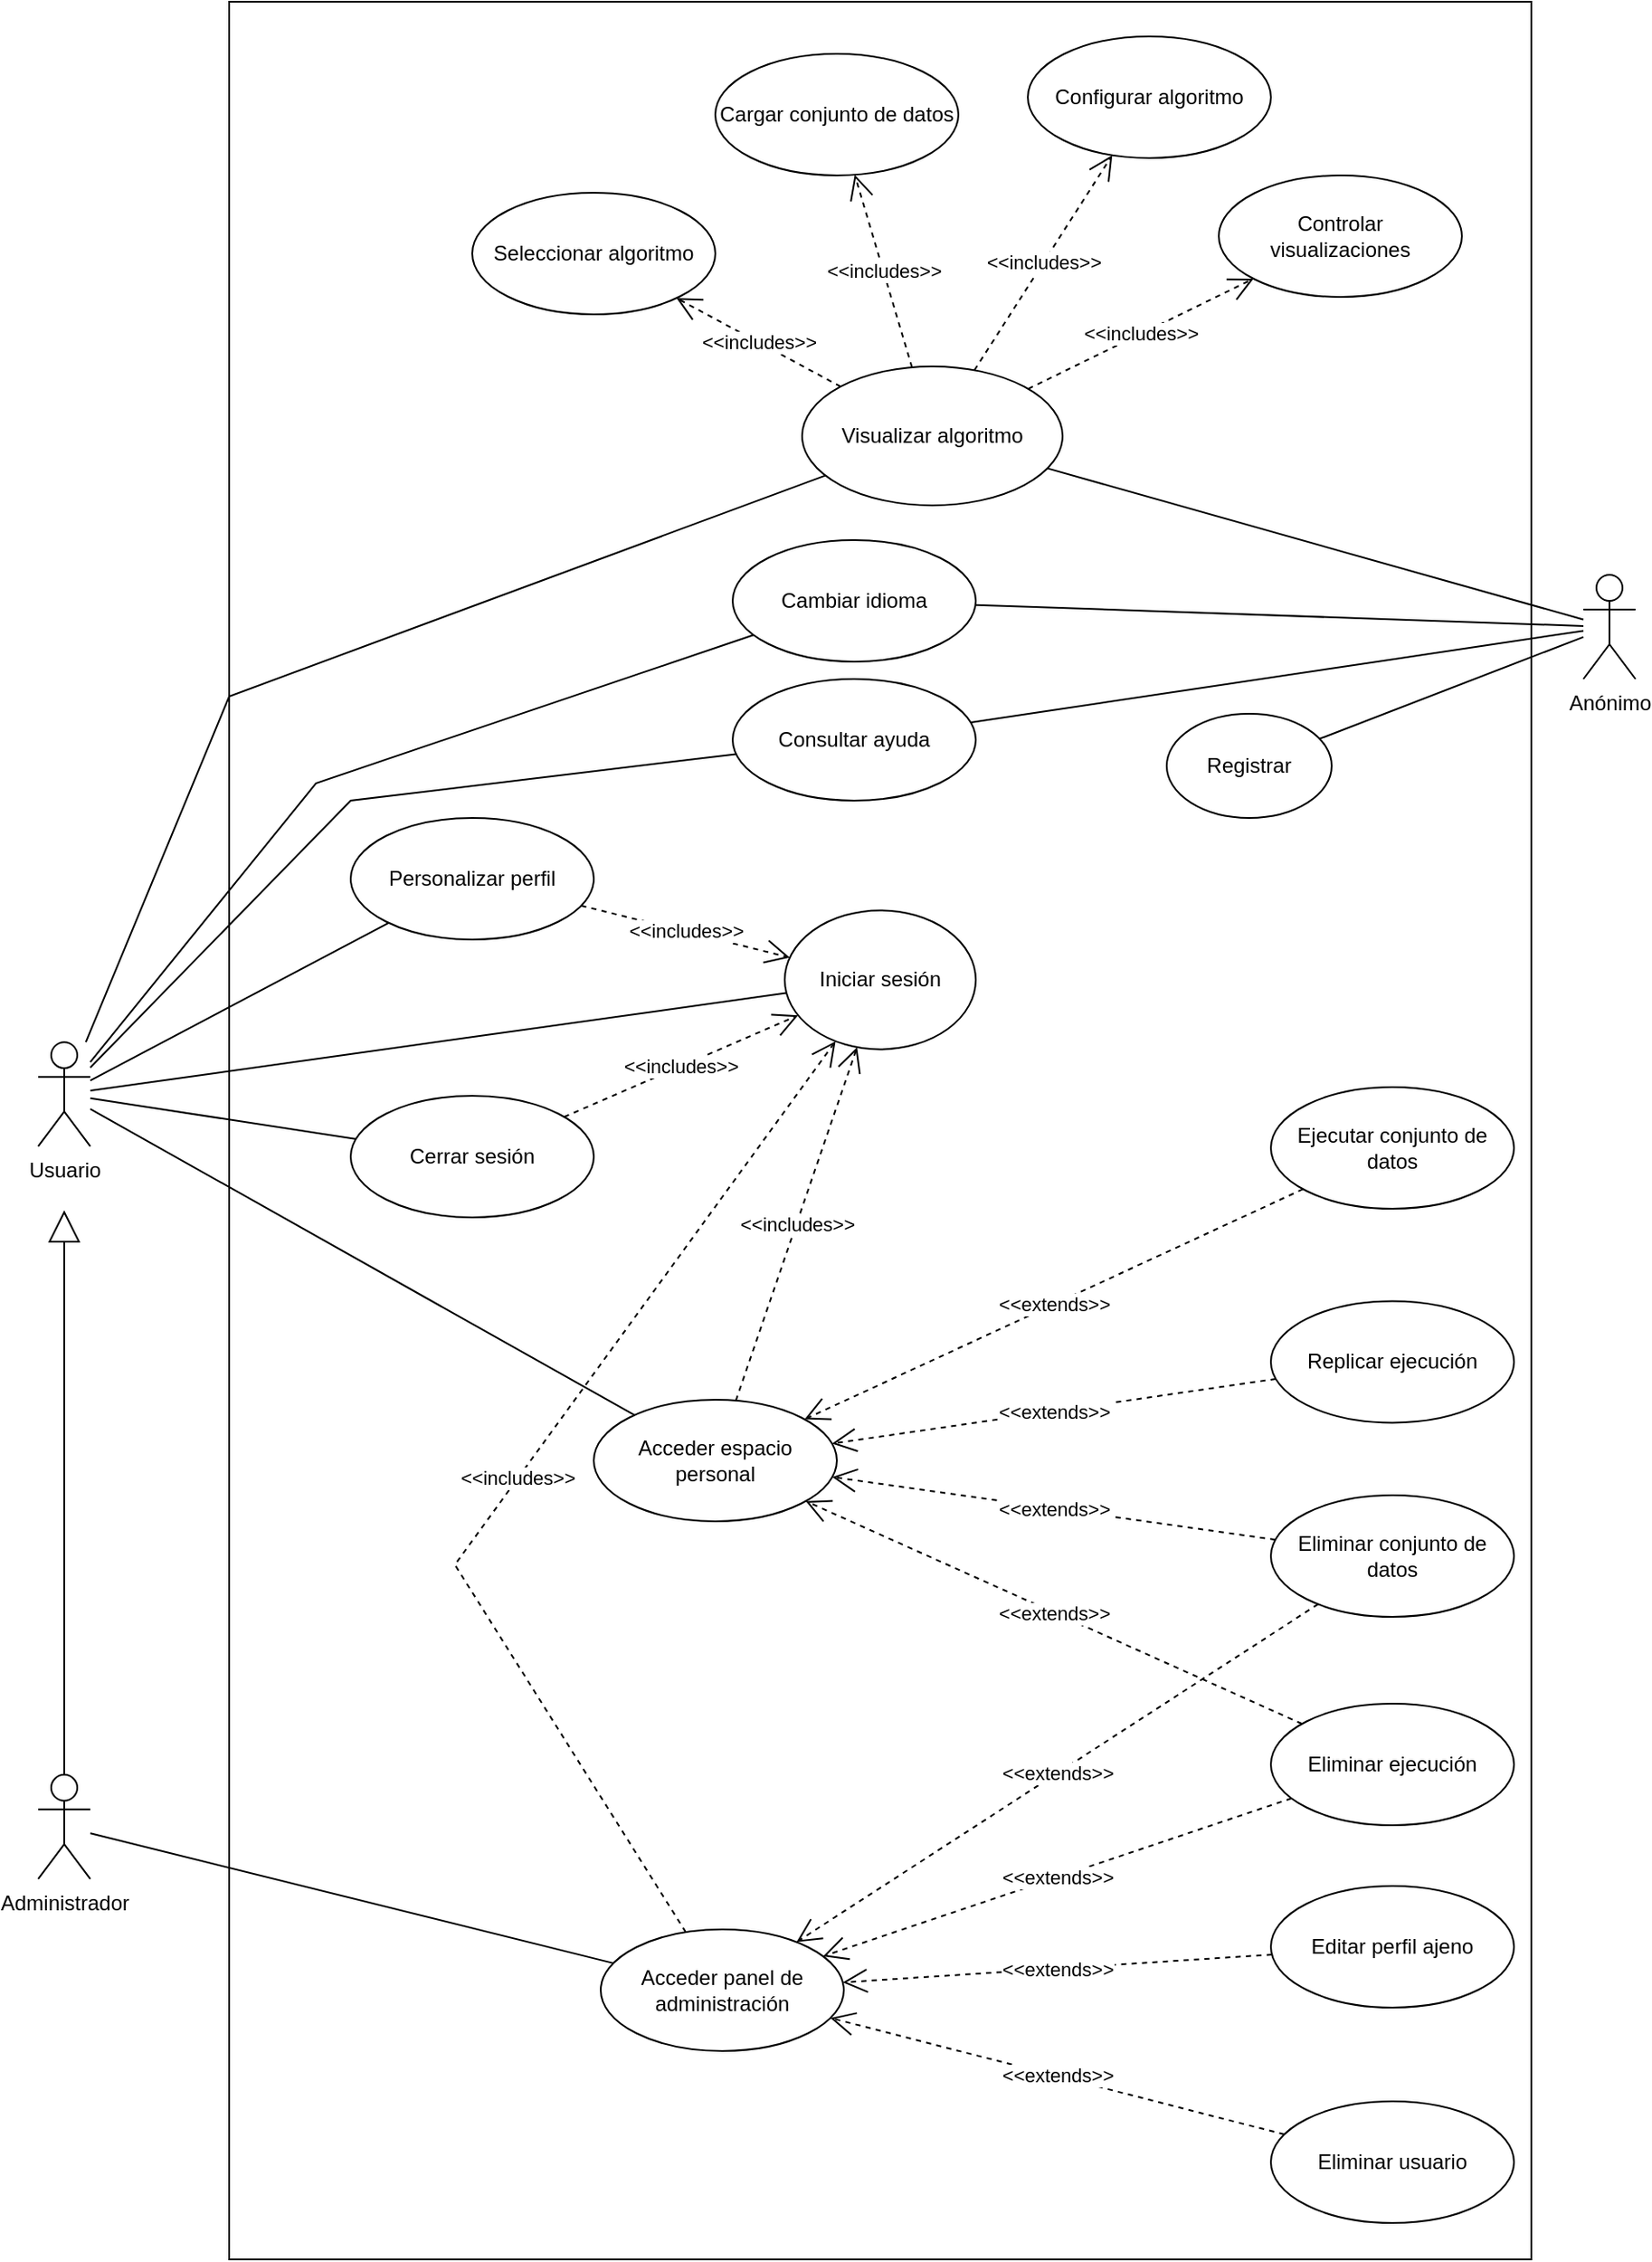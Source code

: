 <mxfile version="21.3.4" type="device">
  <diagram name="Página-1" id="7kfDJ4yrXBy6joL4F1mx">
    <mxGraphModel dx="1274" dy="1846" grid="1" gridSize="10" guides="1" tooltips="1" connect="1" arrows="1" fold="1" page="1" pageScale="1" pageWidth="827" pageHeight="1169" math="0" shadow="0">
      <root>
        <mxCell id="0" />
        <mxCell id="1" parent="0" />
        <mxCell id="zIOcOGh2asZeyRdQemfI-87" value="" style="rounded=0;whiteSpace=wrap;html=1;" parent="1" vertex="1">
          <mxGeometry x="160" y="-40" width="750" height="1300" as="geometry" />
        </mxCell>
        <mxCell id="zIOcOGh2asZeyRdQemfI-1" value="Anónimo" style="shape=umlActor;verticalLabelPosition=bottom;verticalAlign=top;html=1;" parent="1" vertex="1">
          <mxGeometry x="940" y="290" width="30" height="60" as="geometry" />
        </mxCell>
        <mxCell id="zIOcOGh2asZeyRdQemfI-3" value="Administrador" style="shape=umlActor;verticalLabelPosition=bottom;verticalAlign=top;html=1;" parent="1" vertex="1">
          <mxGeometry x="50" y="980.89" width="30" height="60" as="geometry" />
        </mxCell>
        <mxCell id="zIOcOGh2asZeyRdQemfI-5" value="Visualizar algoritmo" style="ellipse;whiteSpace=wrap;html=1;" parent="1" vertex="1">
          <mxGeometry x="490" y="170" width="150" height="80" as="geometry" />
        </mxCell>
        <mxCell id="zIOcOGh2asZeyRdQemfI-6" value="" style="endArrow=none;html=1;rounded=0;" parent="1" source="zIOcOGh2asZeyRdQemfI-2" target="zIOcOGh2asZeyRdQemfI-5" edge="1">
          <mxGeometry width="50" height="50" relative="1" as="geometry">
            <mxPoint x="250" y="570" as="sourcePoint" />
            <mxPoint x="300" y="520" as="targetPoint" />
            <Array as="points">
              <mxPoint x="160" y="360" />
            </Array>
          </mxGeometry>
        </mxCell>
        <mxCell id="zIOcOGh2asZeyRdQemfI-8" value="" style="endArrow=none;html=1;rounded=0;" parent="1" source="zIOcOGh2asZeyRdQemfI-1" target="zIOcOGh2asZeyRdQemfI-5" edge="1">
          <mxGeometry width="50" height="50" relative="1" as="geometry">
            <mxPoint x="280" y="340" as="sourcePoint" />
            <mxPoint x="330" y="290" as="targetPoint" />
          </mxGeometry>
        </mxCell>
        <mxCell id="zIOcOGh2asZeyRdQemfI-10" value="&amp;lt;&amp;lt;includes&amp;gt;&amp;gt;" style="endArrow=open;endSize=12;dashed=1;html=1;rounded=0;" parent="1" source="zIOcOGh2asZeyRdQemfI-5" target="zIOcOGh2asZeyRdQemfI-11" edge="1">
          <mxGeometry width="160" relative="1" as="geometry">
            <mxPoint x="560" y="15" as="sourcePoint" />
            <mxPoint x="720" y="15" as="targetPoint" />
          </mxGeometry>
        </mxCell>
        <mxCell id="zIOcOGh2asZeyRdQemfI-11" value="Seleccionar algoritmo" style="ellipse;whiteSpace=wrap;html=1;" parent="1" vertex="1">
          <mxGeometry x="300" y="70" width="140" height="70" as="geometry" />
        </mxCell>
        <mxCell id="zIOcOGh2asZeyRdQemfI-12" value="&amp;lt;&amp;lt;includes&amp;gt;&amp;gt;" style="endArrow=open;endSize=12;dashed=1;html=1;rounded=0;" parent="1" source="zIOcOGh2asZeyRdQemfI-5" target="zIOcOGh2asZeyRdQemfI-13" edge="1">
          <mxGeometry width="160" relative="1" as="geometry">
            <mxPoint x="590" y="155" as="sourcePoint" />
            <mxPoint x="735" y="100" as="targetPoint" />
          </mxGeometry>
        </mxCell>
        <mxCell id="zIOcOGh2asZeyRdQemfI-13" value="Cargar conjunto de datos" style="ellipse;whiteSpace=wrap;html=1;" parent="1" vertex="1">
          <mxGeometry x="440" y="-10" width="140" height="70" as="geometry" />
        </mxCell>
        <mxCell id="zIOcOGh2asZeyRdQemfI-14" value="&amp;lt;&amp;lt;includes&amp;gt;&amp;gt;" style="endArrow=open;endSize=12;dashed=1;html=1;rounded=0;" parent="1" source="zIOcOGh2asZeyRdQemfI-5" target="zIOcOGh2asZeyRdQemfI-15" edge="1">
          <mxGeometry width="160" relative="1" as="geometry">
            <mxPoint x="617.5" y="340" as="sourcePoint" />
            <mxPoint x="762.5" y="285" as="targetPoint" />
          </mxGeometry>
        </mxCell>
        <mxCell id="zIOcOGh2asZeyRdQemfI-15" value="Controlar&lt;br&gt;visualizaciones" style="ellipse;whiteSpace=wrap;html=1;" parent="1" vertex="1">
          <mxGeometry x="730" y="60" width="140" height="70" as="geometry" />
        </mxCell>
        <mxCell id="zIOcOGh2asZeyRdQemfI-16" value="&amp;lt;&amp;lt;includes&amp;gt;&amp;gt;" style="endArrow=open;endSize=12;dashed=1;html=1;rounded=0;" parent="1" source="zIOcOGh2asZeyRdQemfI-5" target="zIOcOGh2asZeyRdQemfI-17" edge="1">
          <mxGeometry width="160" relative="1" as="geometry">
            <mxPoint x="640" y="250" as="sourcePoint" />
            <mxPoint x="785" y="195" as="targetPoint" />
          </mxGeometry>
        </mxCell>
        <mxCell id="zIOcOGh2asZeyRdQemfI-17" value="Configurar algoritmo" style="ellipse;whiteSpace=wrap;html=1;" parent="1" vertex="1">
          <mxGeometry x="620" y="-20" width="140" height="70" as="geometry" />
        </mxCell>
        <mxCell id="zIOcOGh2asZeyRdQemfI-18" value="Registrar" style="ellipse;whiteSpace=wrap;html=1;" parent="1" vertex="1">
          <mxGeometry x="700" y="370" width="95" height="60" as="geometry" />
        </mxCell>
        <mxCell id="zIOcOGh2asZeyRdQemfI-19" value="" style="endArrow=none;html=1;rounded=0;" parent="1" source="zIOcOGh2asZeyRdQemfI-18" target="zIOcOGh2asZeyRdQemfI-1" edge="1">
          <mxGeometry width="50" height="50" relative="1" as="geometry">
            <mxPoint x="500" y="540" as="sourcePoint" />
            <mxPoint x="550" y="490" as="targetPoint" />
          </mxGeometry>
        </mxCell>
        <mxCell id="zIOcOGh2asZeyRdQemfI-20" value="Iniciar sesión" style="ellipse;whiteSpace=wrap;html=1;" parent="1" vertex="1">
          <mxGeometry x="480" y="483.22" width="110" height="80" as="geometry" />
        </mxCell>
        <mxCell id="zIOcOGh2asZeyRdQemfI-21" value="" style="endArrow=none;html=1;rounded=0;" parent="1" source="zIOcOGh2asZeyRdQemfI-2" target="zIOcOGh2asZeyRdQemfI-20" edge="1">
          <mxGeometry width="50" height="50" relative="1" as="geometry">
            <mxPoint x="230" y="603.22" as="sourcePoint" />
            <mxPoint x="430.795" y="539.996" as="targetPoint" />
          </mxGeometry>
        </mxCell>
        <mxCell id="zIOcOGh2asZeyRdQemfI-22" value="Personalizar perfil" style="ellipse;whiteSpace=wrap;html=1;" parent="1" vertex="1">
          <mxGeometry x="230" y="430" width="140" height="70" as="geometry" />
        </mxCell>
        <mxCell id="zIOcOGh2asZeyRdQemfI-23" value="" style="endArrow=none;html=1;rounded=0;" parent="1" source="zIOcOGh2asZeyRdQemfI-2" target="zIOcOGh2asZeyRdQemfI-22" edge="1">
          <mxGeometry width="50" height="50" relative="1" as="geometry">
            <mxPoint x="160" y="680" as="sourcePoint" />
            <mxPoint x="210" y="630" as="targetPoint" />
          </mxGeometry>
        </mxCell>
        <mxCell id="zIOcOGh2asZeyRdQemfI-25" value="Acceder espacio personal" style="ellipse;whiteSpace=wrap;html=1;" parent="1" vertex="1">
          <mxGeometry x="370" y="765" width="140" height="70" as="geometry" />
        </mxCell>
        <mxCell id="zIOcOGh2asZeyRdQemfI-26" value="" style="endArrow=none;html=1;rounded=0;" parent="1" source="zIOcOGh2asZeyRdQemfI-2" target="zIOcOGh2asZeyRdQemfI-25" edge="1">
          <mxGeometry width="50" height="50" relative="1" as="geometry">
            <mxPoint x="240" y="763.22" as="sourcePoint" />
            <mxPoint x="290" y="713.22" as="targetPoint" />
          </mxGeometry>
        </mxCell>
        <mxCell id="zIOcOGh2asZeyRdQemfI-29" value="&amp;lt;&amp;lt;includes&amp;gt;&amp;gt;" style="endArrow=open;endSize=12;dashed=1;html=1;rounded=0;" parent="1" source="zIOcOGh2asZeyRdQemfI-22" target="zIOcOGh2asZeyRdQemfI-20" edge="1">
          <mxGeometry width="160" relative="1" as="geometry">
            <mxPoint x="590" y="610" as="sourcePoint" />
            <mxPoint x="736" y="530" as="targetPoint" />
          </mxGeometry>
        </mxCell>
        <mxCell id="zIOcOGh2asZeyRdQemfI-30" value="&amp;lt;&amp;lt;includes&amp;gt;&amp;gt;" style="endArrow=open;endSize=12;dashed=1;html=1;rounded=0;" parent="1" source="zIOcOGh2asZeyRdQemfI-25" target="zIOcOGh2asZeyRdQemfI-20" edge="1">
          <mxGeometry width="160" relative="1" as="geometry">
            <mxPoint x="450" y="803.73" as="sourcePoint" />
            <mxPoint x="510.209" y="574.996" as="targetPoint" />
          </mxGeometry>
        </mxCell>
        <mxCell id="zIOcOGh2asZeyRdQemfI-31" value="" style="endArrow=block;endSize=16;endFill=0;html=1;rounded=0;" parent="1" source="zIOcOGh2asZeyRdQemfI-3" edge="1">
          <mxGeometry width="160" relative="1" as="geometry">
            <mxPoint x="65" y="905.89" as="sourcePoint" />
            <mxPoint x="65" y="655.89" as="targetPoint" />
          </mxGeometry>
        </mxCell>
        <mxCell id="zIOcOGh2asZeyRdQemfI-2" value="Usuario" style="shape=umlActor;verticalLabelPosition=bottom;verticalAlign=top;html=1;" parent="1" vertex="1">
          <mxGeometry x="50" y="559.11" width="30" height="60" as="geometry" />
        </mxCell>
        <mxCell id="zIOcOGh2asZeyRdQemfI-36" value="&amp;lt;&amp;lt;extends&amp;gt;&amp;gt;" style="endArrow=open;endSize=12;dashed=1;html=1;rounded=0;" parent="1" source="zIOcOGh2asZeyRdQemfI-37" target="zIOcOGh2asZeyRdQemfI-25" edge="1">
          <mxGeometry width="160" relative="1" as="geometry">
            <mxPoint x="841.45" y="525.004" as="sourcePoint" />
            <mxPoint x="710.865" y="595.745" as="targetPoint" />
          </mxGeometry>
        </mxCell>
        <mxCell id="zIOcOGh2asZeyRdQemfI-37" value="Ejecutar conjunto de datos" style="ellipse;whiteSpace=wrap;html=1;" parent="1" vertex="1">
          <mxGeometry x="760" y="585" width="140" height="70" as="geometry" />
        </mxCell>
        <mxCell id="zIOcOGh2asZeyRdQemfI-38" value="Eliminar conjunto de datos" style="ellipse;whiteSpace=wrap;html=1;" parent="1" vertex="1">
          <mxGeometry x="760" y="820.0" width="140" height="70" as="geometry" />
        </mxCell>
        <mxCell id="zIOcOGh2asZeyRdQemfI-39" value="&amp;lt;&amp;lt;extends&amp;gt;&amp;gt;" style="endArrow=open;endSize=12;dashed=1;html=1;rounded=0;" parent="1" source="zIOcOGh2asZeyRdQemfI-38" target="zIOcOGh2asZeyRdQemfI-25" edge="1">
          <mxGeometry width="160" relative="1" as="geometry">
            <mxPoint x="922" y="566.79" as="sourcePoint" />
            <mxPoint x="729.576" y="615.945" as="targetPoint" />
          </mxGeometry>
        </mxCell>
        <mxCell id="zIOcOGh2asZeyRdQemfI-40" value="&amp;lt;&amp;lt;extends&amp;gt;&amp;gt;" style="endArrow=open;endSize=12;dashed=1;html=1;rounded=0;" parent="1" source="zIOcOGh2asZeyRdQemfI-41" target="zIOcOGh2asZeyRdQemfI-25" edge="1">
          <mxGeometry width="160" relative="1" as="geometry">
            <mxPoint x="980" y="708" as="sourcePoint" />
            <mxPoint x="719.056" y="741.209" as="targetPoint" />
          </mxGeometry>
        </mxCell>
        <mxCell id="zIOcOGh2asZeyRdQemfI-41" value="Replicar ejecución" style="ellipse;whiteSpace=wrap;html=1;" parent="1" vertex="1">
          <mxGeometry x="760" y="708.22" width="140" height="70" as="geometry" />
        </mxCell>
        <mxCell id="zIOcOGh2asZeyRdQemfI-42" value="Eliminar ejecución" style="ellipse;whiteSpace=wrap;html=1;" parent="1" vertex="1">
          <mxGeometry x="760" y="940" width="140" height="70" as="geometry" />
        </mxCell>
        <mxCell id="zIOcOGh2asZeyRdQemfI-43" value="&amp;lt;&amp;lt;extends&amp;gt;&amp;gt;" style="endArrow=open;endSize=12;dashed=1;html=1;rounded=0;" parent="1" source="zIOcOGh2asZeyRdQemfI-42" target="zIOcOGh2asZeyRdQemfI-25" edge="1">
          <mxGeometry width="160" relative="1" as="geometry">
            <mxPoint x="902" y="737" as="sourcePoint" />
            <mxPoint x="728.116" y="768.066" as="targetPoint" />
          </mxGeometry>
        </mxCell>
        <mxCell id="zIOcOGh2asZeyRdQemfI-44" value="Cambiar idioma" style="ellipse;whiteSpace=wrap;html=1;" parent="1" vertex="1">
          <mxGeometry x="450" y="270" width="140" height="70" as="geometry" />
        </mxCell>
        <mxCell id="zIOcOGh2asZeyRdQemfI-45" value="" style="endArrow=none;html=1;rounded=0;" parent="1" source="zIOcOGh2asZeyRdQemfI-44" target="zIOcOGh2asZeyRdQemfI-1" edge="1">
          <mxGeometry width="50" height="50" relative="1" as="geometry">
            <mxPoint x="600" y="390" as="sourcePoint" />
            <mxPoint x="650" y="340" as="targetPoint" />
          </mxGeometry>
        </mxCell>
        <mxCell id="zIOcOGh2asZeyRdQemfI-46" value="" style="endArrow=none;html=1;rounded=0;" parent="1" source="zIOcOGh2asZeyRdQemfI-2" target="zIOcOGh2asZeyRdQemfI-44" edge="1">
          <mxGeometry width="50" height="50" relative="1" as="geometry">
            <mxPoint x="210" y="430" as="sourcePoint" />
            <mxPoint x="260" y="380" as="targetPoint" />
            <Array as="points">
              <mxPoint x="210" y="410" />
            </Array>
          </mxGeometry>
        </mxCell>
        <mxCell id="zIOcOGh2asZeyRdQemfI-48" value="Acceder panel de administración" style="ellipse;whiteSpace=wrap;html=1;" parent="1" vertex="1">
          <mxGeometry x="374" y="1070" width="140" height="70" as="geometry" />
        </mxCell>
        <mxCell id="zIOcOGh2asZeyRdQemfI-58" value="&amp;lt;&amp;lt;extends&amp;gt;&amp;gt;" style="endArrow=open;endSize=12;dashed=1;html=1;rounded=0;" parent="1" source="zIOcOGh2asZeyRdQemfI-38" target="zIOcOGh2asZeyRdQemfI-48" edge="1">
          <mxGeometry width="160" relative="1" as="geometry">
            <mxPoint x="847" y="1135" as="sourcePoint" />
            <mxPoint x="779.515" y="1198.561" as="targetPoint" />
            <Array as="points" />
          </mxGeometry>
        </mxCell>
        <mxCell id="zIOcOGh2asZeyRdQemfI-62" value="&amp;lt;&amp;lt;extends&amp;gt;&amp;gt;" style="endArrow=open;endSize=12;dashed=1;html=1;rounded=0;" parent="1" source="zIOcOGh2asZeyRdQemfI-42" target="zIOcOGh2asZeyRdQemfI-48" edge="1">
          <mxGeometry width="160" relative="1" as="geometry">
            <mxPoint x="847" y="1265.21" as="sourcePoint" />
            <mxPoint x="769.495" y="1326.572" as="targetPoint" />
            <Array as="points" />
          </mxGeometry>
        </mxCell>
        <mxCell id="zIOcOGh2asZeyRdQemfI-63" value="" style="endArrow=none;html=1;rounded=0;" parent="1" source="zIOcOGh2asZeyRdQemfI-3" target="zIOcOGh2asZeyRdQemfI-48" edge="1">
          <mxGeometry width="50" height="50" relative="1" as="geometry">
            <mxPoint x="20" y="1190" as="sourcePoint" />
            <mxPoint x="70" y="1140" as="targetPoint" />
          </mxGeometry>
        </mxCell>
        <mxCell id="zIOcOGh2asZeyRdQemfI-82" value="&amp;lt;&amp;lt;extends&amp;gt;&amp;gt;" style="endArrow=open;endSize=12;dashed=1;html=1;rounded=0;" parent="1" source="zIOcOGh2asZeyRdQemfI-83" target="zIOcOGh2asZeyRdQemfI-48" edge="1">
          <mxGeometry width="160" relative="1" as="geometry">
            <mxPoint x="572" y="1498.21" as="sourcePoint" />
            <mxPoint x="316.262" y="1450.062" as="targetPoint" />
          </mxGeometry>
        </mxCell>
        <mxCell id="zIOcOGh2asZeyRdQemfI-83" value="Editar perfil ajeno" style="ellipse;whiteSpace=wrap;html=1;" parent="1" vertex="1">
          <mxGeometry x="760" y="1045" width="140" height="70" as="geometry" />
        </mxCell>
        <mxCell id="zIOcOGh2asZeyRdQemfI-84" value="Eliminar usuario" style="ellipse;whiteSpace=wrap;html=1;" parent="1" vertex="1">
          <mxGeometry x="760" y="1169" width="140" height="70" as="geometry" />
        </mxCell>
        <mxCell id="zIOcOGh2asZeyRdQemfI-85" value="&amp;lt;&amp;lt;extends&amp;gt;&amp;gt;" style="endArrow=open;endSize=12;dashed=1;html=1;rounded=0;" parent="1" source="zIOcOGh2asZeyRdQemfI-84" target="zIOcOGh2asZeyRdQemfI-48" edge="1">
          <mxGeometry width="160" relative="1" as="geometry">
            <mxPoint x="494" y="1527.21" as="sourcePoint" />
            <mxPoint x="327.911" y="1454.482" as="targetPoint" />
          </mxGeometry>
        </mxCell>
        <mxCell id="E7v3fUtmZSV_qd04ZCIv-1" value="Cerrar sesión" style="ellipse;whiteSpace=wrap;html=1;" parent="1" vertex="1">
          <mxGeometry x="230" y="590" width="140" height="70" as="geometry" />
        </mxCell>
        <mxCell id="E7v3fUtmZSV_qd04ZCIv-2" value="" style="endArrow=none;html=1;rounded=0;" parent="1" source="zIOcOGh2asZeyRdQemfI-2" target="E7v3fUtmZSV_qd04ZCIv-1" edge="1">
          <mxGeometry width="50" height="50" relative="1" as="geometry">
            <mxPoint x="60" y="750" as="sourcePoint" />
            <mxPoint x="110" y="700" as="targetPoint" />
          </mxGeometry>
        </mxCell>
        <mxCell id="E7v3fUtmZSV_qd04ZCIv-3" value="&amp;lt;&amp;lt;includes&amp;gt;&amp;gt;" style="endArrow=open;endSize=12;dashed=1;html=1;rounded=0;" parent="1" source="E7v3fUtmZSV_qd04ZCIv-1" target="zIOcOGh2asZeyRdQemfI-20" edge="1">
          <mxGeometry width="160" relative="1" as="geometry">
            <mxPoint x="80" y="800" as="sourcePoint" />
            <mxPoint x="87" y="609" as="targetPoint" />
          </mxGeometry>
        </mxCell>
        <mxCell id="E7v3fUtmZSV_qd04ZCIv-4" value="&amp;lt;&amp;lt;includes&amp;gt;&amp;gt;" style="endArrow=open;endSize=12;dashed=1;html=1;rounded=0;" parent="1" source="zIOcOGh2asZeyRdQemfI-48" target="zIOcOGh2asZeyRdQemfI-20" edge="1">
          <mxGeometry width="160" relative="1" as="geometry">
            <mxPoint x="190" y="1077" as="sourcePoint" />
            <mxPoint x="260" y="873" as="targetPoint" />
            <Array as="points">
              <mxPoint x="290" y="860" />
            </Array>
          </mxGeometry>
        </mxCell>
        <mxCell id="jGtL4waiJtznbiwidTrd-1" value="Consultar ayuda" style="ellipse;whiteSpace=wrap;html=1;" vertex="1" parent="1">
          <mxGeometry x="450" y="350" width="140" height="70" as="geometry" />
        </mxCell>
        <mxCell id="jGtL4waiJtznbiwidTrd-2" value="" style="endArrow=none;html=1;rounded=0;" edge="1" parent="1" source="zIOcOGh2asZeyRdQemfI-2" target="jGtL4waiJtznbiwidTrd-1">
          <mxGeometry width="50" height="50" relative="1" as="geometry">
            <mxPoint x="140" y="540" as="sourcePoint" />
            <mxPoint x="190" y="490" as="targetPoint" />
            <Array as="points">
              <mxPoint x="230" y="420" />
            </Array>
          </mxGeometry>
        </mxCell>
        <mxCell id="jGtL4waiJtznbiwidTrd-3" value="" style="endArrow=none;html=1;rounded=0;" edge="1" parent="1" source="jGtL4waiJtznbiwidTrd-1" target="zIOcOGh2asZeyRdQemfI-1">
          <mxGeometry width="50" height="50" relative="1" as="geometry">
            <mxPoint x="600" y="380" as="sourcePoint" />
            <mxPoint x="650" y="330" as="targetPoint" />
          </mxGeometry>
        </mxCell>
      </root>
    </mxGraphModel>
  </diagram>
</mxfile>
